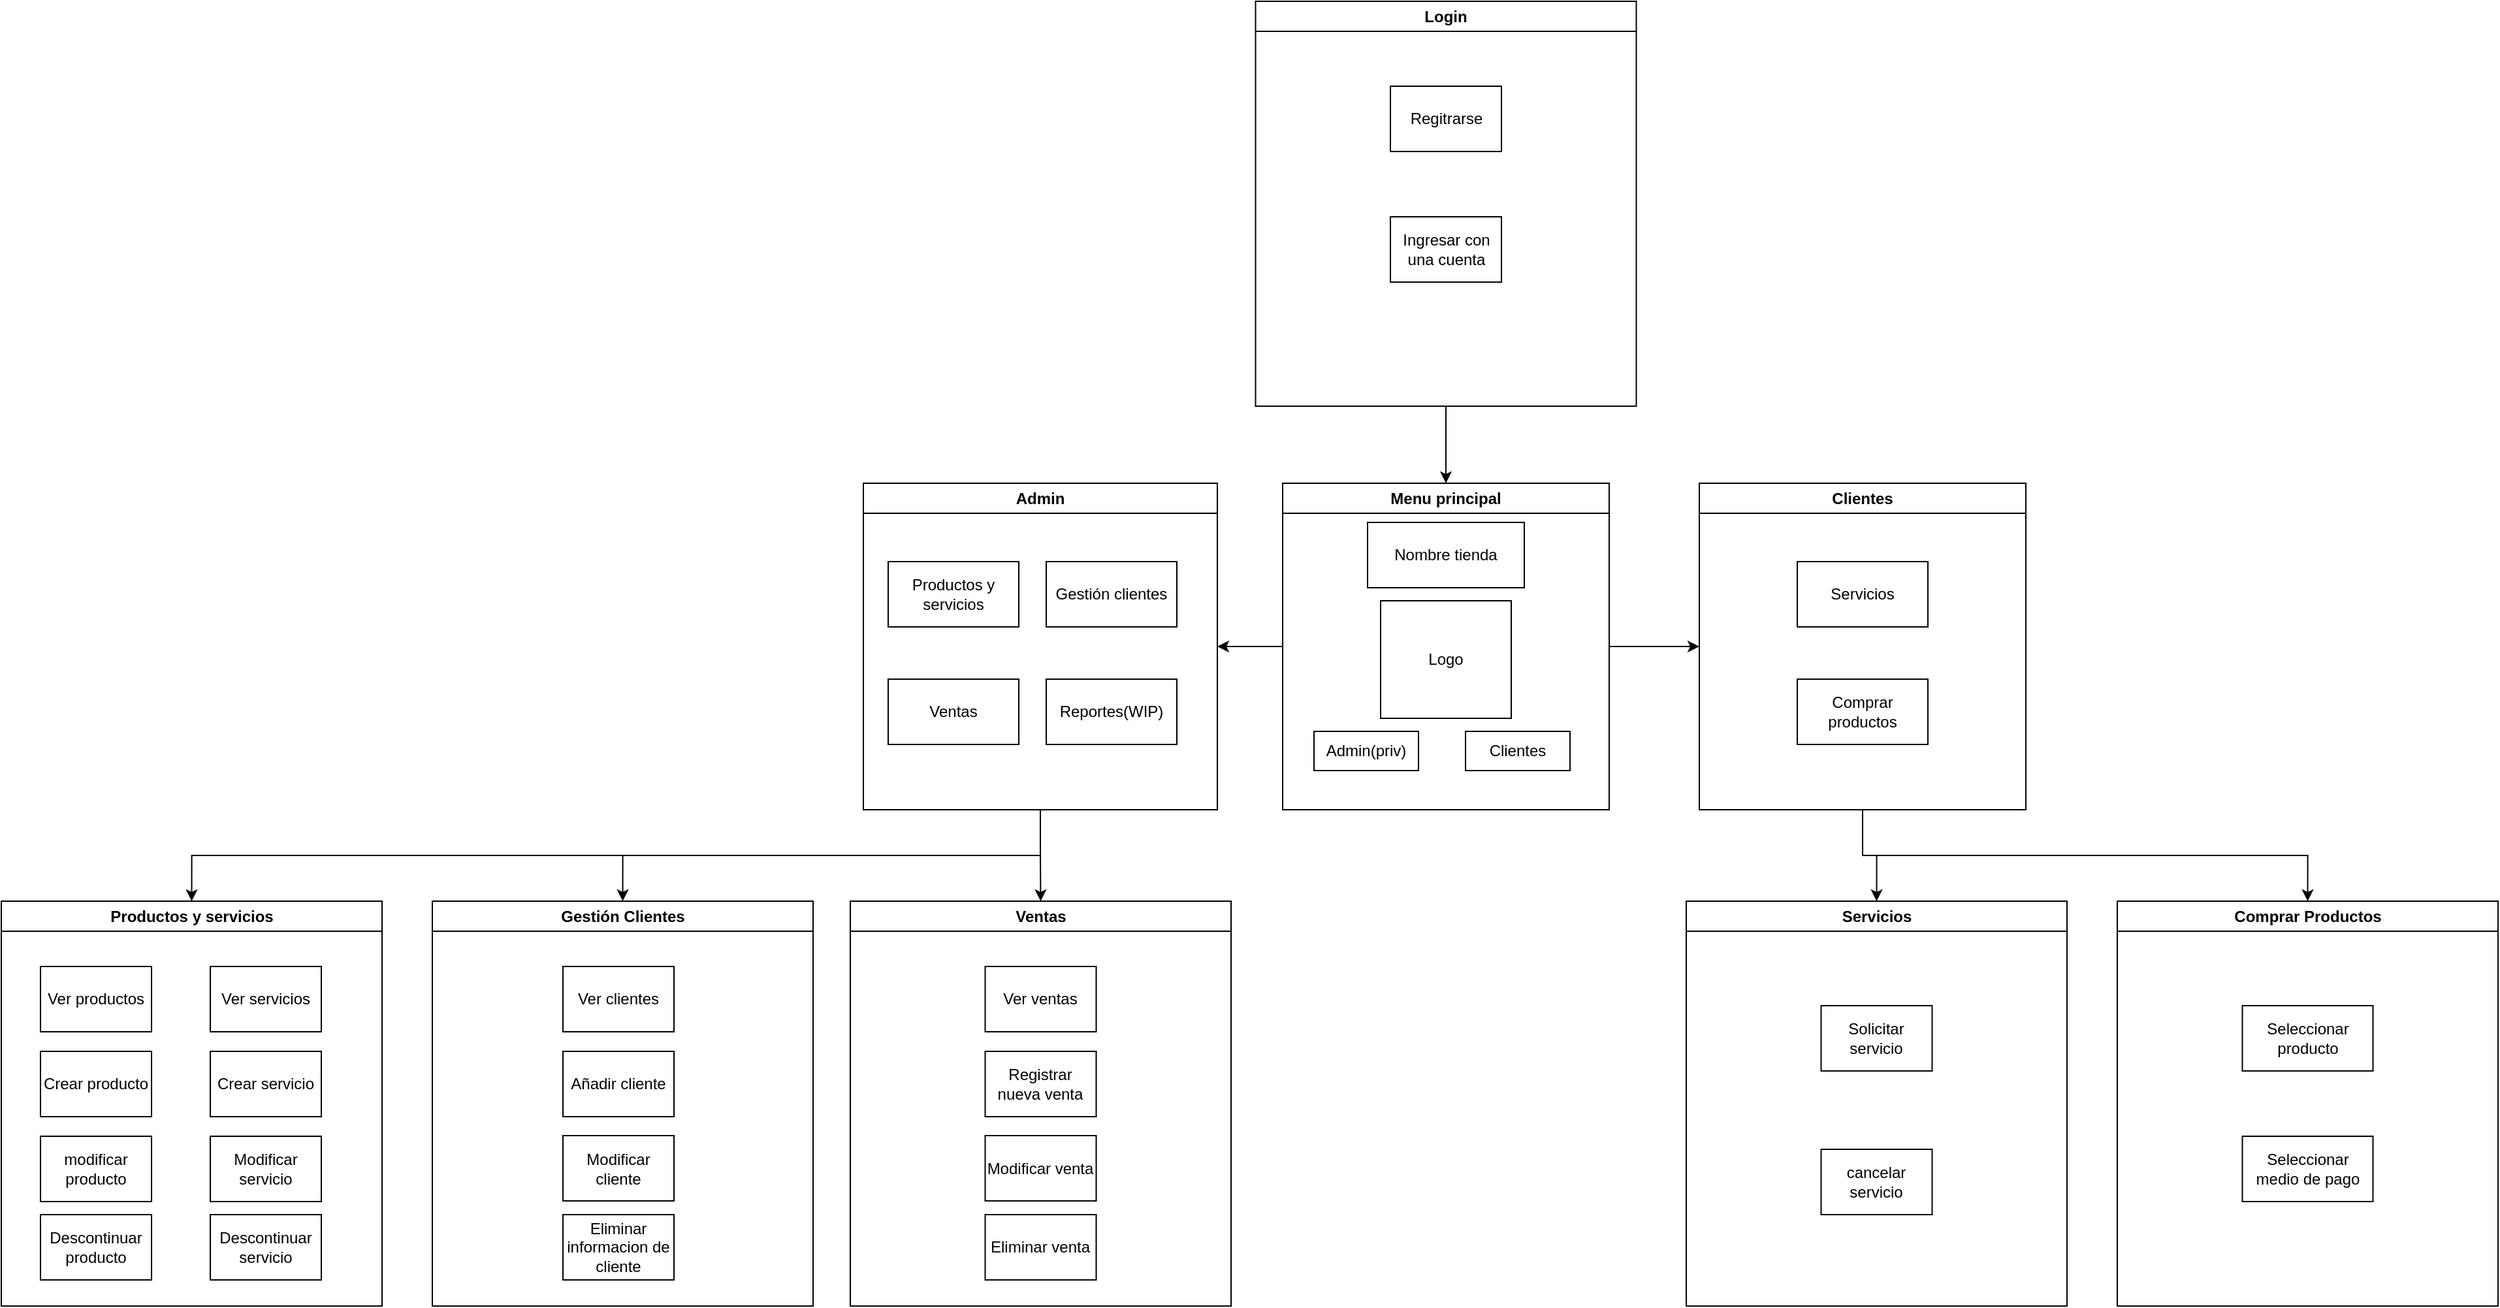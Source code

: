 <mxfile version="24.4.0" type="device">
  <diagram name="Página-1" id="yXwGqZoFC7AueYxV3KW-">
    <mxGraphModel dx="2625" dy="1942" grid="1" gridSize="10" guides="1" tooltips="1" connect="1" arrows="1" fold="1" page="1" pageScale="1" pageWidth="827" pageHeight="1169" math="0" shadow="0">
      <root>
        <mxCell id="0" />
        <mxCell id="1" parent="0" />
        <mxCell id="6T84CPXQAFGXgp9vY_76-26" style="edgeStyle=orthogonalEdgeStyle;rounded=0;orthogonalLoop=1;jettySize=auto;html=1;exitX=0;exitY=0.5;exitDx=0;exitDy=0;entryX=1;entryY=0.5;entryDx=0;entryDy=0;" parent="1" source="6T84CPXQAFGXgp9vY_76-7" target="6T84CPXQAFGXgp9vY_76-8" edge="1">
          <mxGeometry relative="1" as="geometry" />
        </mxCell>
        <mxCell id="6T84CPXQAFGXgp9vY_76-27" style="edgeStyle=orthogonalEdgeStyle;rounded=0;orthogonalLoop=1;jettySize=auto;html=1;exitX=1;exitY=0.5;exitDx=0;exitDy=0;entryX=0;entryY=0.5;entryDx=0;entryDy=0;" parent="1" source="6T84CPXQAFGXgp9vY_76-7" target="6T84CPXQAFGXgp9vY_76-18" edge="1">
          <mxGeometry relative="1" as="geometry" />
        </mxCell>
        <mxCell id="6T84CPXQAFGXgp9vY_76-7" value="Menu principal" style="swimlane;whiteSpace=wrap;html=1;" parent="1" vertex="1">
          <mxGeometry x="581" y="269" width="250" height="250" as="geometry" />
        </mxCell>
        <mxCell id="6T84CPXQAFGXgp9vY_76-3" value="Logo" style="html=1;whiteSpace=wrap;" parent="6T84CPXQAFGXgp9vY_76-7" vertex="1">
          <mxGeometry x="75" y="90" width="100" height="90" as="geometry" />
        </mxCell>
        <mxCell id="6T84CPXQAFGXgp9vY_76-2" value="Nombre tienda" style="html=1;whiteSpace=wrap;" parent="6T84CPXQAFGXgp9vY_76-7" vertex="1">
          <mxGeometry x="65" y="30" width="120" height="50" as="geometry" />
        </mxCell>
        <mxCell id="6T84CPXQAFGXgp9vY_76-4" value="Admin(priv)" style="html=1;whiteSpace=wrap;" parent="6T84CPXQAFGXgp9vY_76-7" vertex="1">
          <mxGeometry x="24" y="190" width="80" height="30" as="geometry" />
        </mxCell>
        <mxCell id="6T84CPXQAFGXgp9vY_76-5" value="Clientes" style="html=1;whiteSpace=wrap;" parent="6T84CPXQAFGXgp9vY_76-7" vertex="1">
          <mxGeometry x="140" y="190" width="80" height="30" as="geometry" />
        </mxCell>
        <mxCell id="6T84CPXQAFGXgp9vY_76-25" style="edgeStyle=orthogonalEdgeStyle;rounded=0;orthogonalLoop=1;jettySize=auto;html=1;exitX=0.5;exitY=1;exitDx=0;exitDy=0;entryX=0.5;entryY=0;entryDx=0;entryDy=0;" parent="1" source="6T84CPXQAFGXgp9vY_76-8" target="6T84CPXQAFGXgp9vY_76-22" edge="1">
          <mxGeometry relative="1" as="geometry" />
        </mxCell>
        <mxCell id="6T84CPXQAFGXgp9vY_76-48" style="edgeStyle=orthogonalEdgeStyle;rounded=0;orthogonalLoop=1;jettySize=auto;html=1;exitX=0.5;exitY=1;exitDx=0;exitDy=0;entryX=0.5;entryY=0;entryDx=0;entryDy=0;" parent="1" source="6T84CPXQAFGXgp9vY_76-8" target="6T84CPXQAFGXgp9vY_76-39" edge="1">
          <mxGeometry relative="1" as="geometry" />
        </mxCell>
        <mxCell id="6T84CPXQAFGXgp9vY_76-58" style="edgeStyle=orthogonalEdgeStyle;rounded=0;orthogonalLoop=1;jettySize=auto;html=1;exitX=0.5;exitY=1;exitDx=0;exitDy=0;entryX=0.5;entryY=0;entryDx=0;entryDy=0;" parent="1" source="6T84CPXQAFGXgp9vY_76-8" target="6T84CPXQAFGXgp9vY_76-49" edge="1">
          <mxGeometry relative="1" as="geometry" />
        </mxCell>
        <mxCell id="6T84CPXQAFGXgp9vY_76-8" value="Admin" style="swimlane;whiteSpace=wrap;html=1;" parent="1" vertex="1">
          <mxGeometry x="260" y="269" width="271" height="250" as="geometry" />
        </mxCell>
        <mxCell id="6T84CPXQAFGXgp9vY_76-15" value="Productos y servicios" style="html=1;whiteSpace=wrap;" parent="6T84CPXQAFGXgp9vY_76-8" vertex="1">
          <mxGeometry x="19" y="60" width="100" height="50" as="geometry" />
        </mxCell>
        <mxCell id="6T84CPXQAFGXgp9vY_76-16" value="Ventas" style="html=1;whiteSpace=wrap;" parent="6T84CPXQAFGXgp9vY_76-8" vertex="1">
          <mxGeometry x="19" y="150" width="100" height="50" as="geometry" />
        </mxCell>
        <mxCell id="6T84CPXQAFGXgp9vY_76-28" value="Gestión clientes" style="html=1;whiteSpace=wrap;" parent="6T84CPXQAFGXgp9vY_76-8" vertex="1">
          <mxGeometry x="140" y="60" width="100" height="50" as="geometry" />
        </mxCell>
        <mxCell id="6T84CPXQAFGXgp9vY_76-76" value="Reportes(WIP)" style="html=1;whiteSpace=wrap;" parent="6T84CPXQAFGXgp9vY_76-8" vertex="1">
          <mxGeometry x="140" y="150" width="100" height="50" as="geometry" />
        </mxCell>
        <mxCell id="6T84CPXQAFGXgp9vY_76-69" style="edgeStyle=orthogonalEdgeStyle;rounded=0;orthogonalLoop=1;jettySize=auto;html=1;exitX=0.5;exitY=1;exitDx=0;exitDy=0;entryX=0.5;entryY=0;entryDx=0;entryDy=0;" parent="1" source="6T84CPXQAFGXgp9vY_76-18" target="6T84CPXQAFGXgp9vY_76-64" edge="1">
          <mxGeometry relative="1" as="geometry" />
        </mxCell>
        <mxCell id="6T84CPXQAFGXgp9vY_76-75" style="edgeStyle=orthogonalEdgeStyle;rounded=0;orthogonalLoop=1;jettySize=auto;html=1;exitX=0.5;exitY=1;exitDx=0;exitDy=0;entryX=0.5;entryY=0;entryDx=0;entryDy=0;" parent="1" source="6T84CPXQAFGXgp9vY_76-18" target="6T84CPXQAFGXgp9vY_76-70" edge="1">
          <mxGeometry relative="1" as="geometry" />
        </mxCell>
        <mxCell id="6T84CPXQAFGXgp9vY_76-18" value="Clientes" style="swimlane;whiteSpace=wrap;html=1;" parent="1" vertex="1">
          <mxGeometry x="900" y="269" width="250" height="250" as="geometry" />
        </mxCell>
        <mxCell id="6T84CPXQAFGXgp9vY_76-19" value="Servicios" style="html=1;whiteSpace=wrap;" parent="6T84CPXQAFGXgp9vY_76-18" vertex="1">
          <mxGeometry x="75" y="60" width="100" height="50" as="geometry" />
        </mxCell>
        <mxCell id="6T84CPXQAFGXgp9vY_76-20" value="Comprar productos" style="html=1;whiteSpace=wrap;" parent="6T84CPXQAFGXgp9vY_76-18" vertex="1">
          <mxGeometry x="75" y="150" width="100" height="50" as="geometry" />
        </mxCell>
        <mxCell id="6T84CPXQAFGXgp9vY_76-22" value="Productos y servicios" style="swimlane;whiteSpace=wrap;html=1;" parent="1" vertex="1">
          <mxGeometry x="-400" y="589" width="291.5" height="310" as="geometry" />
        </mxCell>
        <mxCell id="6T84CPXQAFGXgp9vY_76-23" value="Ver productos" style="html=1;whiteSpace=wrap;" parent="6T84CPXQAFGXgp9vY_76-22" vertex="1">
          <mxGeometry x="30" y="50" width="85" height="50" as="geometry" />
        </mxCell>
        <mxCell id="6T84CPXQAFGXgp9vY_76-29" value="Ver servicios" style="html=1;whiteSpace=wrap;" parent="6T84CPXQAFGXgp9vY_76-22" vertex="1">
          <mxGeometry x="160" y="50" width="85" height="50" as="geometry" />
        </mxCell>
        <mxCell id="6T84CPXQAFGXgp9vY_76-31" value="Crear servicio" style="html=1;whiteSpace=wrap;" parent="6T84CPXQAFGXgp9vY_76-22" vertex="1">
          <mxGeometry x="160" y="115" width="85" height="50" as="geometry" />
        </mxCell>
        <mxCell id="6T84CPXQAFGXgp9vY_76-32" value="Crear producto" style="html=1;whiteSpace=wrap;" parent="6T84CPXQAFGXgp9vY_76-22" vertex="1">
          <mxGeometry x="30" y="115" width="85" height="50" as="geometry" />
        </mxCell>
        <mxCell id="6T84CPXQAFGXgp9vY_76-33" value="modificar producto" style="html=1;whiteSpace=wrap;" parent="6T84CPXQAFGXgp9vY_76-22" vertex="1">
          <mxGeometry x="30" y="180" width="85" height="50" as="geometry" />
        </mxCell>
        <mxCell id="6T84CPXQAFGXgp9vY_76-35" value="Descontinuar producto" style="html=1;whiteSpace=wrap;" parent="6T84CPXQAFGXgp9vY_76-22" vertex="1">
          <mxGeometry x="30" y="240" width="85" height="50" as="geometry" />
        </mxCell>
        <mxCell id="6T84CPXQAFGXgp9vY_76-36" value="Modificar servicio" style="html=1;whiteSpace=wrap;" parent="6T84CPXQAFGXgp9vY_76-22" vertex="1">
          <mxGeometry x="160" y="180" width="85" height="50" as="geometry" />
        </mxCell>
        <mxCell id="6T84CPXQAFGXgp9vY_76-37" value="Descontinuar servicio" style="html=1;whiteSpace=wrap;" parent="6T84CPXQAFGXgp9vY_76-22" vertex="1">
          <mxGeometry x="160" y="240" width="85" height="50" as="geometry" />
        </mxCell>
        <mxCell id="6T84CPXQAFGXgp9vY_76-39" value="Gestión Clientes" style="swimlane;whiteSpace=wrap;html=1;startSize=23;" parent="1" vertex="1">
          <mxGeometry x="-70" y="589" width="291.5" height="310" as="geometry" />
        </mxCell>
        <mxCell id="6T84CPXQAFGXgp9vY_76-40" value="Ver clientes" style="html=1;whiteSpace=wrap;" parent="6T84CPXQAFGXgp9vY_76-39" vertex="1">
          <mxGeometry x="100" y="50" width="85" height="50" as="geometry" />
        </mxCell>
        <mxCell id="6T84CPXQAFGXgp9vY_76-43" value="Añadir cliente" style="html=1;whiteSpace=wrap;" parent="6T84CPXQAFGXgp9vY_76-39" vertex="1">
          <mxGeometry x="100" y="115" width="85" height="50" as="geometry" />
        </mxCell>
        <mxCell id="6T84CPXQAFGXgp9vY_76-44" value="Modificar cliente" style="html=1;whiteSpace=wrap;" parent="6T84CPXQAFGXgp9vY_76-39" vertex="1">
          <mxGeometry x="100" y="179.5" width="85" height="50" as="geometry" />
        </mxCell>
        <mxCell id="6T84CPXQAFGXgp9vY_76-45" value="Eliminar informacion de cliente" style="html=1;whiteSpace=wrap;" parent="6T84CPXQAFGXgp9vY_76-39" vertex="1">
          <mxGeometry x="100" y="240" width="85" height="50" as="geometry" />
        </mxCell>
        <mxCell id="6T84CPXQAFGXgp9vY_76-49" value="Ventas" style="swimlane;whiteSpace=wrap;html=1;startSize=23;" parent="1" vertex="1">
          <mxGeometry x="250" y="589" width="291.5" height="310" as="geometry" />
        </mxCell>
        <mxCell id="6T84CPXQAFGXgp9vY_76-59" value="Ver ventas" style="html=1;whiteSpace=wrap;" parent="6T84CPXQAFGXgp9vY_76-49" vertex="1">
          <mxGeometry x="103.25" y="50" width="85" height="50" as="geometry" />
        </mxCell>
        <mxCell id="6T84CPXQAFGXgp9vY_76-60" value="Registrar nueva venta" style="html=1;whiteSpace=wrap;" parent="6T84CPXQAFGXgp9vY_76-49" vertex="1">
          <mxGeometry x="103.25" y="115" width="85" height="50" as="geometry" />
        </mxCell>
        <mxCell id="6T84CPXQAFGXgp9vY_76-61" value="Modificar venta" style="html=1;whiteSpace=wrap;" parent="6T84CPXQAFGXgp9vY_76-49" vertex="1">
          <mxGeometry x="103.25" y="179.5" width="85" height="50" as="geometry" />
        </mxCell>
        <mxCell id="6T84CPXQAFGXgp9vY_76-62" value="Eliminar venta" style="html=1;whiteSpace=wrap;" parent="6T84CPXQAFGXgp9vY_76-49" vertex="1">
          <mxGeometry x="103.25" y="240" width="85" height="50" as="geometry" />
        </mxCell>
        <mxCell id="6T84CPXQAFGXgp9vY_76-64" value="Servicios" style="swimlane;whiteSpace=wrap;html=1;startSize=23;" parent="1" vertex="1">
          <mxGeometry x="890" y="589" width="291.5" height="310" as="geometry" />
        </mxCell>
        <mxCell id="6T84CPXQAFGXgp9vY_76-65" value="Solicitar servicio" style="html=1;whiteSpace=wrap;" parent="6T84CPXQAFGXgp9vY_76-64" vertex="1">
          <mxGeometry x="103.25" y="80" width="85" height="50" as="geometry" />
        </mxCell>
        <mxCell id="6T84CPXQAFGXgp9vY_76-66" value="cancelar servicio" style="html=1;whiteSpace=wrap;" parent="6T84CPXQAFGXgp9vY_76-64" vertex="1">
          <mxGeometry x="103.25" y="190" width="85" height="50" as="geometry" />
        </mxCell>
        <mxCell id="6T84CPXQAFGXgp9vY_76-70" value="Comprar Productos" style="swimlane;whiteSpace=wrap;html=1;startSize=23;" parent="1" vertex="1">
          <mxGeometry x="1220" y="589" width="291.5" height="310" as="geometry" />
        </mxCell>
        <mxCell id="6T84CPXQAFGXgp9vY_76-77" value="Seleccionar producto" style="html=1;whiteSpace=wrap;" parent="6T84CPXQAFGXgp9vY_76-70" vertex="1">
          <mxGeometry x="95.75" y="80" width="100" height="50" as="geometry" />
        </mxCell>
        <mxCell id="6T84CPXQAFGXgp9vY_76-78" value="Seleccionar medio de pago" style="html=1;whiteSpace=wrap;" parent="6T84CPXQAFGXgp9vY_76-70" vertex="1">
          <mxGeometry x="95.75" y="180" width="100" height="50" as="geometry" />
        </mxCell>
        <mxCell id="bh49Zh_2P7DfdKnMCqt4-2" style="edgeStyle=orthogonalEdgeStyle;rounded=0;orthogonalLoop=1;jettySize=auto;html=1;exitX=0.5;exitY=1;exitDx=0;exitDy=0;entryX=0.5;entryY=0;entryDx=0;entryDy=0;" edge="1" parent="1" source="DNN-mHqPTSYSahCTJG5V-1" target="6T84CPXQAFGXgp9vY_76-7">
          <mxGeometry relative="1" as="geometry" />
        </mxCell>
        <mxCell id="DNN-mHqPTSYSahCTJG5V-1" value="Login" style="swimlane;whiteSpace=wrap;html=1;startSize=23;" parent="1" vertex="1">
          <mxGeometry x="560.25" y="-100" width="291.5" height="310" as="geometry" />
        </mxCell>
        <mxCell id="DNN-mHqPTSYSahCTJG5V-5" value="Regitrarse" style="html=1;whiteSpace=wrap;" parent="DNN-mHqPTSYSahCTJG5V-1" vertex="1">
          <mxGeometry x="103.25" y="65" width="85" height="50" as="geometry" />
        </mxCell>
        <mxCell id="DNN-mHqPTSYSahCTJG5V-7" value="Ingresar con una cuenta" style="html=1;whiteSpace=wrap;" parent="DNN-mHqPTSYSahCTJG5V-1" vertex="1">
          <mxGeometry x="103.25" y="165" width="85" height="50" as="geometry" />
        </mxCell>
      </root>
    </mxGraphModel>
  </diagram>
</mxfile>
